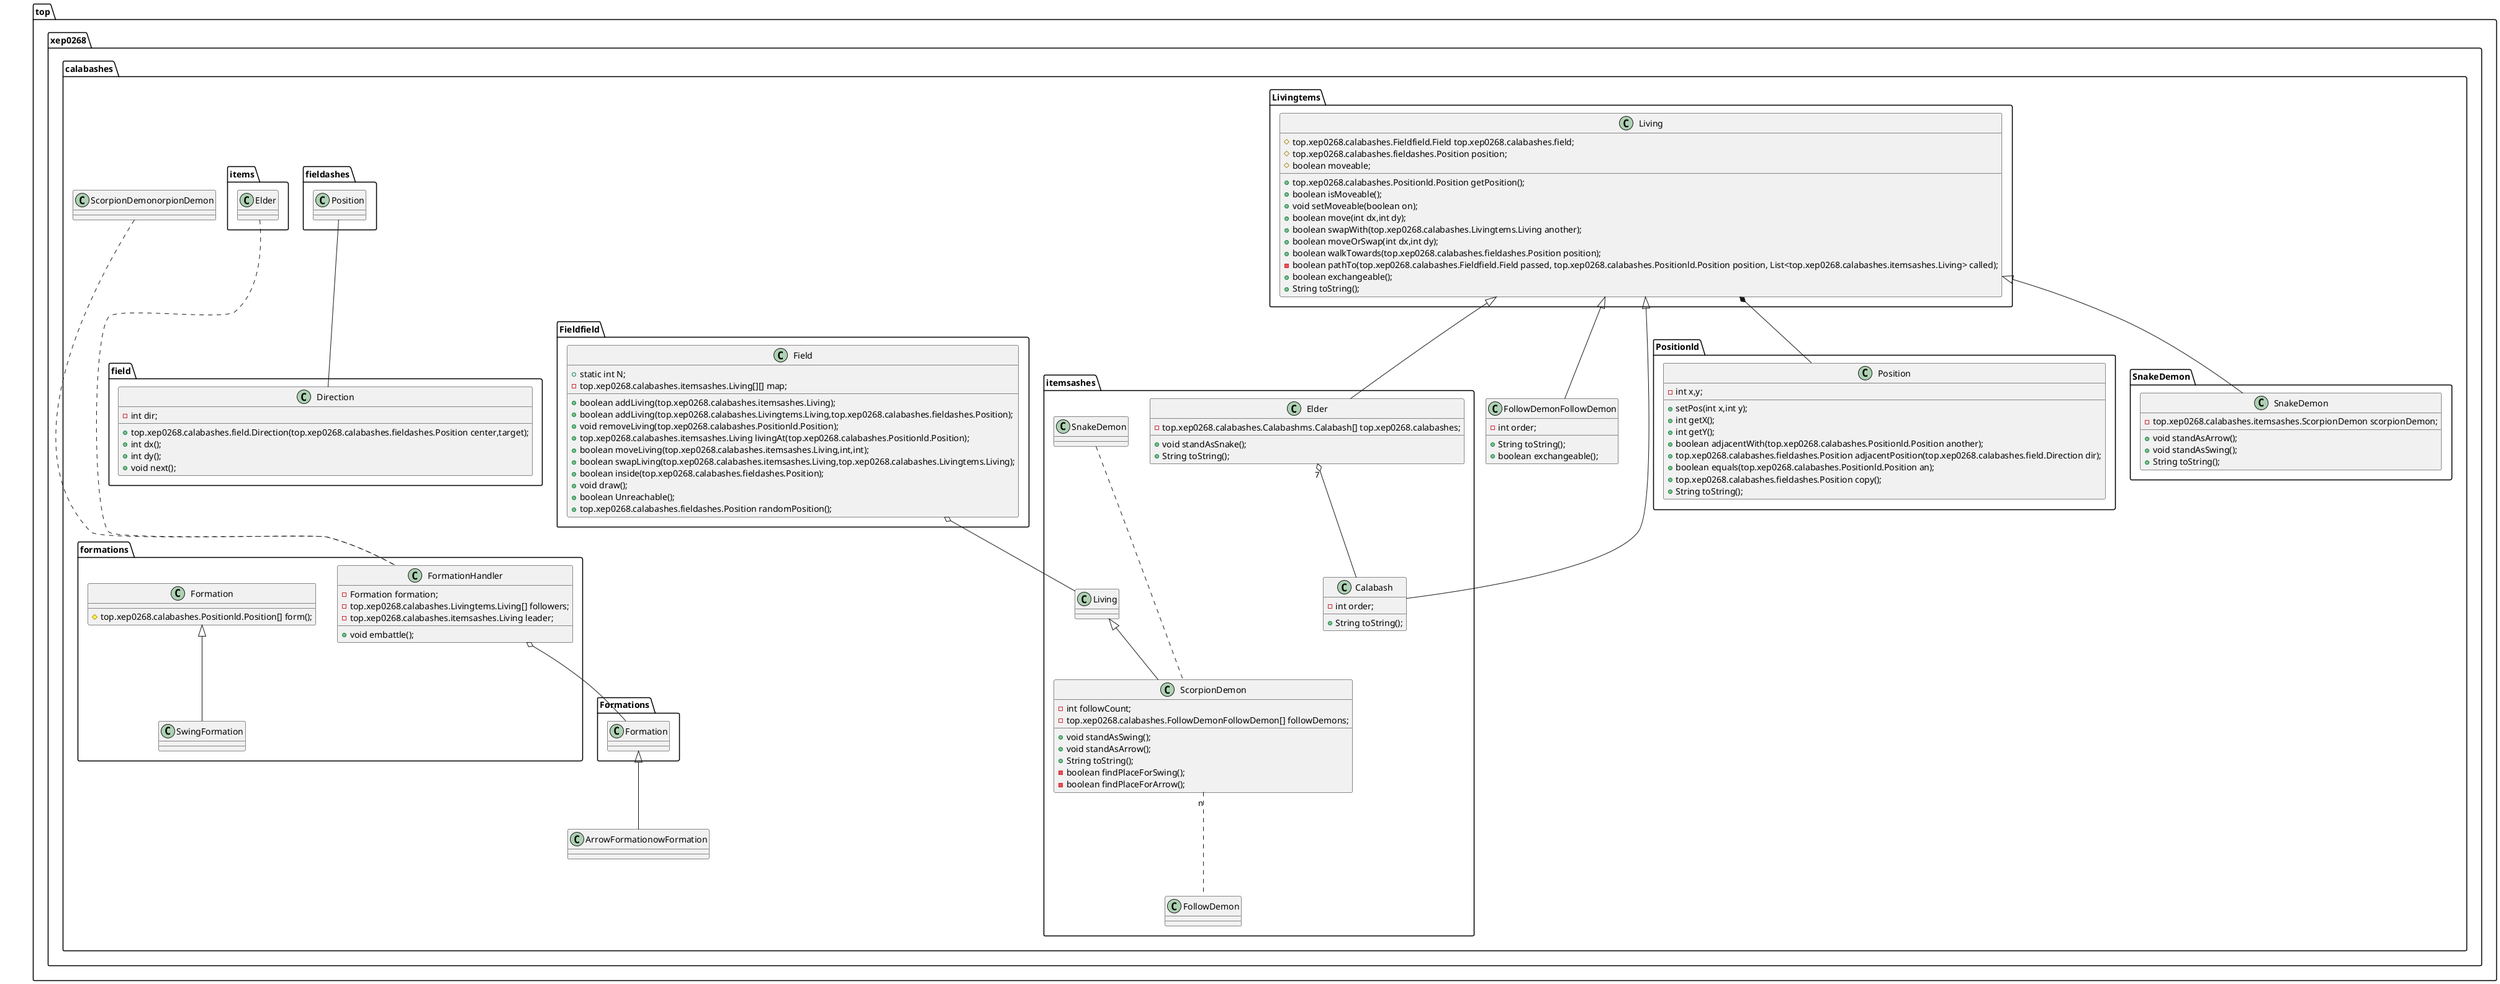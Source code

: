 @startuml

class top.xep0268.calabashes.Livingtems.Living{
    #top.xep0268.calabashes.Fieldfield.Field top.xep0268.calabashes.field;
    #top.xep0268.calabashes.fieldashes.Position position;
    #boolean moveable;
    +top.xep0268.calabashes.Positionld.Position getPosition();
    +boolean isMoveable();
    +void setMoveable(boolean on);
    +boolean move(int dx,int dy);
    +boolean swapWith(top.xep0268.calabashes.Livingtems.Living another);
    +boolean moveOrSwap(int dx,int dy);
    +boolean walkTowards(top.xep0268.calabashes.fieldashes.Position position);
    -boolean pathTo(top.xep0268.calabashes.Fieldfield.Field passed, top.xep0268.calabashes.Positionld.Position position, List<top.xep0268.calabashes.itemsashes.Living> called);
    +boolean exchangeable();
    +String toString();
}

top.xep0268.calabashes.Fieldfield.Field o-- top.xep0268.calabashes.itemsashes.Living
top.xep0268.calabashes.Livingtems.Living *-- top.xep0268.calabashes.Positionld.Position

class top.xep0268.calabashes.itemsashes.Calabash{
    -int order;
    +String toString();
}

top.xep0268.calabashes.Livingtems.Living <|-- top.xep0268.calabashes.itemsashes.Calabash

class top.xep0268.calabashes.itemsashes.Elder{
    -top.xep0268.calabashes.Calabashms.Calabash[] top.xep0268.calabashes;
    +void standAsSnake();
    +String toString();
}

top.xep0268.calabashes.Livingtems.Living <|-- top.xep0268.calabashes.itemsashes.Elder
top.xep0268.calabashes.itemsashes.Elder "7" o-- top.xep0268.calabashes.itemsashes.Calabash

class top.xep0268.calabashes.FollowDemonFollowDemon{
    -int order;
    +String toString();
    +boolean exchangeable();
}

top.xep0268.calabashes.Livingtems.Living <|-- top.xep0268.calabashes.FollowDemonFollowDemon

class top.xep0268.calabashes.itemsashes.ScorpionDemon{
    -int followCount;
    -top.xep0268.calabashes.FollowDemonFollowDemon[] followDemons;
    +void standAsSwing();
    +void standAsArrow();
    +String toString();
    -boolean findPlaceForSwing();
    -boolean findPlaceForArrow();
}

top.xep0268.calabashes.itemsashes.Living <|-- top.xep0268.calabashes.itemsashes.ScorpionDemon
top.xep0268.calabashes.itemsashes.ScorpionDemon "n" ... top.xep0268.calabashes.itemsashes.FollowDemon

class top.xep0268.calabashes.SnakeDemon.SnakeDemon{
    -top.xep0268.calabashes.itemsashes.ScorpionDemon scorpionDemon;
    +void standAsArrow();
    +void standAsSwing();
    +String toString();
}

top.xep0268.calabashes.Livingtems.Living <|-- top.xep0268.calabashes.SnakeDemon.SnakeDemon
top.xep0268.calabashes.itemsashes.SnakeDemon ... top.xep0268.calabashes.itemsashes.ScorpionDemon

class top.xep0268.calabashes.Positionld.Position{
    -int x,y;
    +setPos(int x,int y);
    +int getX();
    +int getY();
    +boolean adjacentWith(top.xep0268.calabashes.Positionld.Position another);
    +top.xep0268.calabashes.fieldashes.Position adjacentPosition(top.xep0268.calabashes.field.Direction dir);
    +boolean equals(top.xep0268.calabashes.Positionld.Position an);
    +top.xep0268.calabashes.fieldashes.Position copy();
    +String toString();
}

class top.xep0268.calabashes.field.Direction{
    -int dir;
    +top.xep0268.calabashes.field.Direction(top.xep0268.calabashes.fieldashes.Position center,target);
    +int dx();
    +int dy();
    +void next();
}

top.xep0268.calabashes.fieldashes.Position -- top.xep0268.calabashes.field.Direction

class top.xep0268.calabashes.Fieldfield.Field{
    +static int N;
    -top.xep0268.calabashes.itemsashes.Living[][] map;
    +boolean addLiving(top.xep0268.calabashes.itemsashes.Living);
    +boolean addLiving(top.xep0268.calabashes.Livingtems.Living,top.xep0268.calabashes.fieldashes.Position);
    +void removeLiving(top.xep0268.calabashes.Positionld.Position);
    +top.xep0268.calabashes.itemsashes.Living livingAt(top.xep0268.calabashes.Positionld.Position);
    +boolean moveLiving(top.xep0268.calabashes.itemsashes.Living,int,int);
    +boolean swapLiving(top.xep0268.calabashes.itemsashes.Living,top.xep0268.calabashes.Livingtems.Living);
    +boolean inside(top.xep0268.calabashes.fieldashes.Position);
    +void draw();
    +boolean Unreachable();
    +top.xep0268.calabashes.fieldashes.Position randomPosition();
}

class top.xep0268.calabashes.formations.Formation{
    #top.xep0268.calabashes.Positionld.Position[] form();
}

class top.xep0268.calabashes.formations.SwingFormation{
}

top.xep0268.calabashes.formations.Formation <|-- top.xep0268.calabashes.formations.SwingFormation

class top.xep0268.calabashes.ArrowFormationowFormation{

}

top.xep0268.calabashes.Formations.Formation <|-- top.xep0268.calabashes.ArrowFormationowFormation

class top.xep0268.calabashes.formations.FormationHandler{
    -Formation formation;
    -top.xep0268.calabashes.Livingtems.Living[] followers;
    -top.xep0268.calabashes.itemsashes.Living leader;
    +void embattle();
}

top.xep0268.calabashes.formations.FormationHandler o-- top.xep0268.calabashes.Formations.Formation

top.xep0268.calabashes.ScorpionDemonorpionDemon ... top.xep0268.calabashes.formations.FormationHandler
top.xep0268.calabashes.items.Elder ... top.xep0268.calabashes.formations.FormationHandler
